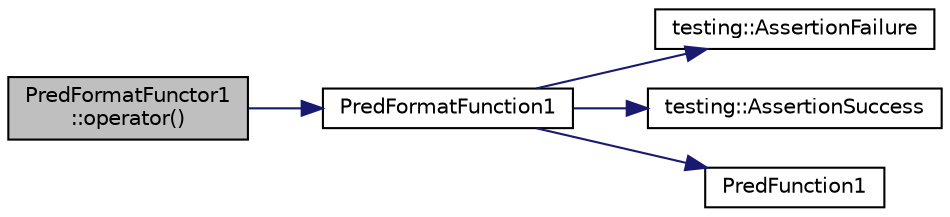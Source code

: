 digraph "PredFormatFunctor1::operator()"
{
 // LATEX_PDF_SIZE
  bgcolor="transparent";
  edge [fontname="Helvetica",fontsize="10",labelfontname="Helvetica",labelfontsize="10"];
  node [fontname="Helvetica",fontsize="10",shape=record];
  rankdir="LR";
  Node1 [label="PredFormatFunctor1\l::operator()",height=0.2,width=0.4,color="black", fillcolor="grey75", style="filled", fontcolor="black",tooltip=" "];
  Node1 -> Node2 [color="midnightblue",fontsize="10",style="solid",fontname="Helvetica"];
  Node2 [label="PredFormatFunction1",height=0.2,width=0.4,color="black",URL="$gtest__pred__impl__unittest_8cc.html#af5b63802199e417c73c46cbacc73f4ed",tooltip=" "];
  Node2 -> Node3 [color="midnightblue",fontsize="10",style="solid",fontname="Helvetica"];
  Node3 [label="testing::AssertionFailure",height=0.2,width=0.4,color="black",URL="$namespacetesting.html#a75cb789614cb1c28c34627a4a3c053df",tooltip=" "];
  Node2 -> Node4 [color="midnightblue",fontsize="10",style="solid",fontname="Helvetica"];
  Node4 [label="testing::AssertionSuccess",height=0.2,width=0.4,color="black",URL="$namespacetesting.html#ac1d0baedb17286c5c6c87bd1a45da8ac",tooltip=" "];
  Node2 -> Node5 [color="midnightblue",fontsize="10",style="solid",fontname="Helvetica"];
  Node5 [label="PredFunction1",height=0.2,width=0.4,color="black",URL="$gtest__pred__impl__unittest_8cc.html#aa8827b7fab495de26f406affdf47a697",tooltip=" "];
}
